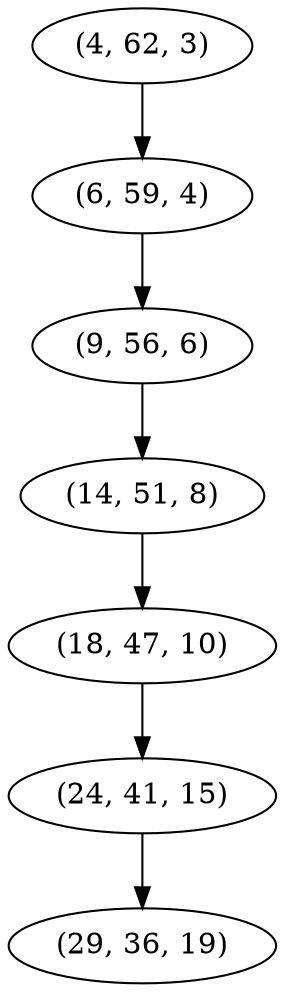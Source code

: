 digraph tree {
    "(4, 62, 3)";
    "(6, 59, 4)";
    "(9, 56, 6)";
    "(14, 51, 8)";
    "(18, 47, 10)";
    "(24, 41, 15)";
    "(29, 36, 19)";
    "(4, 62, 3)" -> "(6, 59, 4)";
    "(6, 59, 4)" -> "(9, 56, 6)";
    "(9, 56, 6)" -> "(14, 51, 8)";
    "(14, 51, 8)" -> "(18, 47, 10)";
    "(18, 47, 10)" -> "(24, 41, 15)";
    "(24, 41, 15)" -> "(29, 36, 19)";
}
